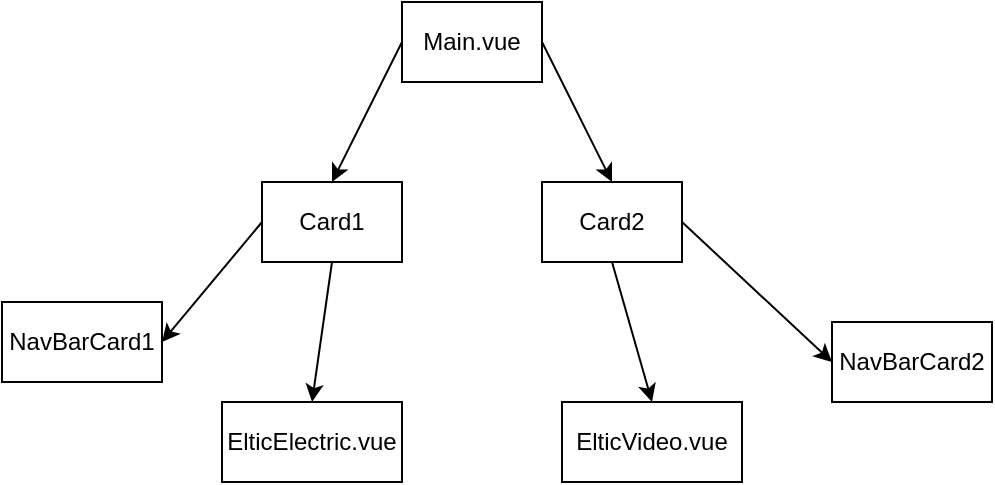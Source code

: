 <mxfile>
    <diagram id="dw-t2Y-jZnghwmlt91Sq" name="Page-1">
        <mxGraphModel dx="426" dy="509" grid="1" gridSize="10" guides="1" tooltips="1" connect="1" arrows="1" fold="1" page="1" pageScale="1" pageWidth="850" pageHeight="1100" math="0" shadow="0">
            <root>
                <mxCell id="0"/>
                <mxCell id="1" parent="0"/>
                <mxCell id="15" style="edgeStyle=none;html=1;exitX=0;exitY=0.5;exitDx=0;exitDy=0;entryX=1;entryY=0.5;entryDx=0;entryDy=0;" edge="1" parent="1" source="3" target="9">
                    <mxGeometry relative="1" as="geometry"/>
                </mxCell>
                <mxCell id="16" style="edgeStyle=none;html=1;exitX=0.5;exitY=1;exitDx=0;exitDy=0;entryX=0.5;entryY=0;entryDx=0;entryDy=0;" edge="1" parent="1" source="3" target="10">
                    <mxGeometry relative="1" as="geometry"/>
                </mxCell>
                <mxCell id="3" value="Card1" style="rounded=0;whiteSpace=wrap;html=1;" vertex="1" parent="1">
                    <mxGeometry x="320" y="180" width="70" height="40" as="geometry"/>
                </mxCell>
                <mxCell id="17" style="edgeStyle=none;html=1;exitX=0.5;exitY=1;exitDx=0;exitDy=0;entryX=0.5;entryY=0;entryDx=0;entryDy=0;" edge="1" parent="1" source="4" target="13">
                    <mxGeometry relative="1" as="geometry"/>
                </mxCell>
                <mxCell id="18" style="edgeStyle=none;html=1;exitX=1;exitY=0.5;exitDx=0;exitDy=0;entryX=0;entryY=0.5;entryDx=0;entryDy=0;" edge="1" parent="1" source="4" target="12">
                    <mxGeometry relative="1" as="geometry"/>
                </mxCell>
                <mxCell id="4" value="Card2" style="rounded=0;whiteSpace=wrap;html=1;" vertex="1" parent="1">
                    <mxGeometry x="460" y="180" width="70" height="40" as="geometry"/>
                </mxCell>
                <mxCell id="5" value="Main.vue" style="rounded=0;whiteSpace=wrap;html=1;" vertex="1" parent="1">
                    <mxGeometry x="390" y="90" width="70" height="40" as="geometry"/>
                </mxCell>
                <mxCell id="7" value="" style="endArrow=classic;html=1;exitX=0;exitY=0.5;exitDx=0;exitDy=0;entryX=0.5;entryY=0;entryDx=0;entryDy=0;" edge="1" parent="1" source="5" target="3">
                    <mxGeometry width="50" height="50" relative="1" as="geometry">
                        <mxPoint x="380" y="300" as="sourcePoint"/>
                        <mxPoint x="430" y="250" as="targetPoint"/>
                    </mxGeometry>
                </mxCell>
                <mxCell id="8" value="" style="endArrow=classic;html=1;exitX=1;exitY=0.5;exitDx=0;exitDy=0;entryX=0.5;entryY=0;entryDx=0;entryDy=0;" edge="1" parent="1" source="5" target="4">
                    <mxGeometry width="50" height="50" relative="1" as="geometry">
                        <mxPoint x="380" y="300" as="sourcePoint"/>
                        <mxPoint x="430" y="250" as="targetPoint"/>
                    </mxGeometry>
                </mxCell>
                <mxCell id="9" value="NavBarCard1" style="rounded=0;whiteSpace=wrap;html=1;" vertex="1" parent="1">
                    <mxGeometry x="190" y="240" width="80" height="40" as="geometry"/>
                </mxCell>
                <mxCell id="10" value="ElticElectric.vue" style="rounded=0;whiteSpace=wrap;html=1;" vertex="1" parent="1">
                    <mxGeometry x="300" y="290" width="90" height="40" as="geometry"/>
                </mxCell>
                <mxCell id="12" value="NavBarCard2" style="rounded=0;whiteSpace=wrap;html=1;" vertex="1" parent="1">
                    <mxGeometry x="605" y="250" width="80" height="40" as="geometry"/>
                </mxCell>
                <mxCell id="13" value="ElticVideo.vue" style="rounded=0;whiteSpace=wrap;html=1;" vertex="1" parent="1">
                    <mxGeometry x="470" y="290" width="90" height="40" as="geometry"/>
                </mxCell>
            </root>
        </mxGraphModel>
    </diagram>
</mxfile>
